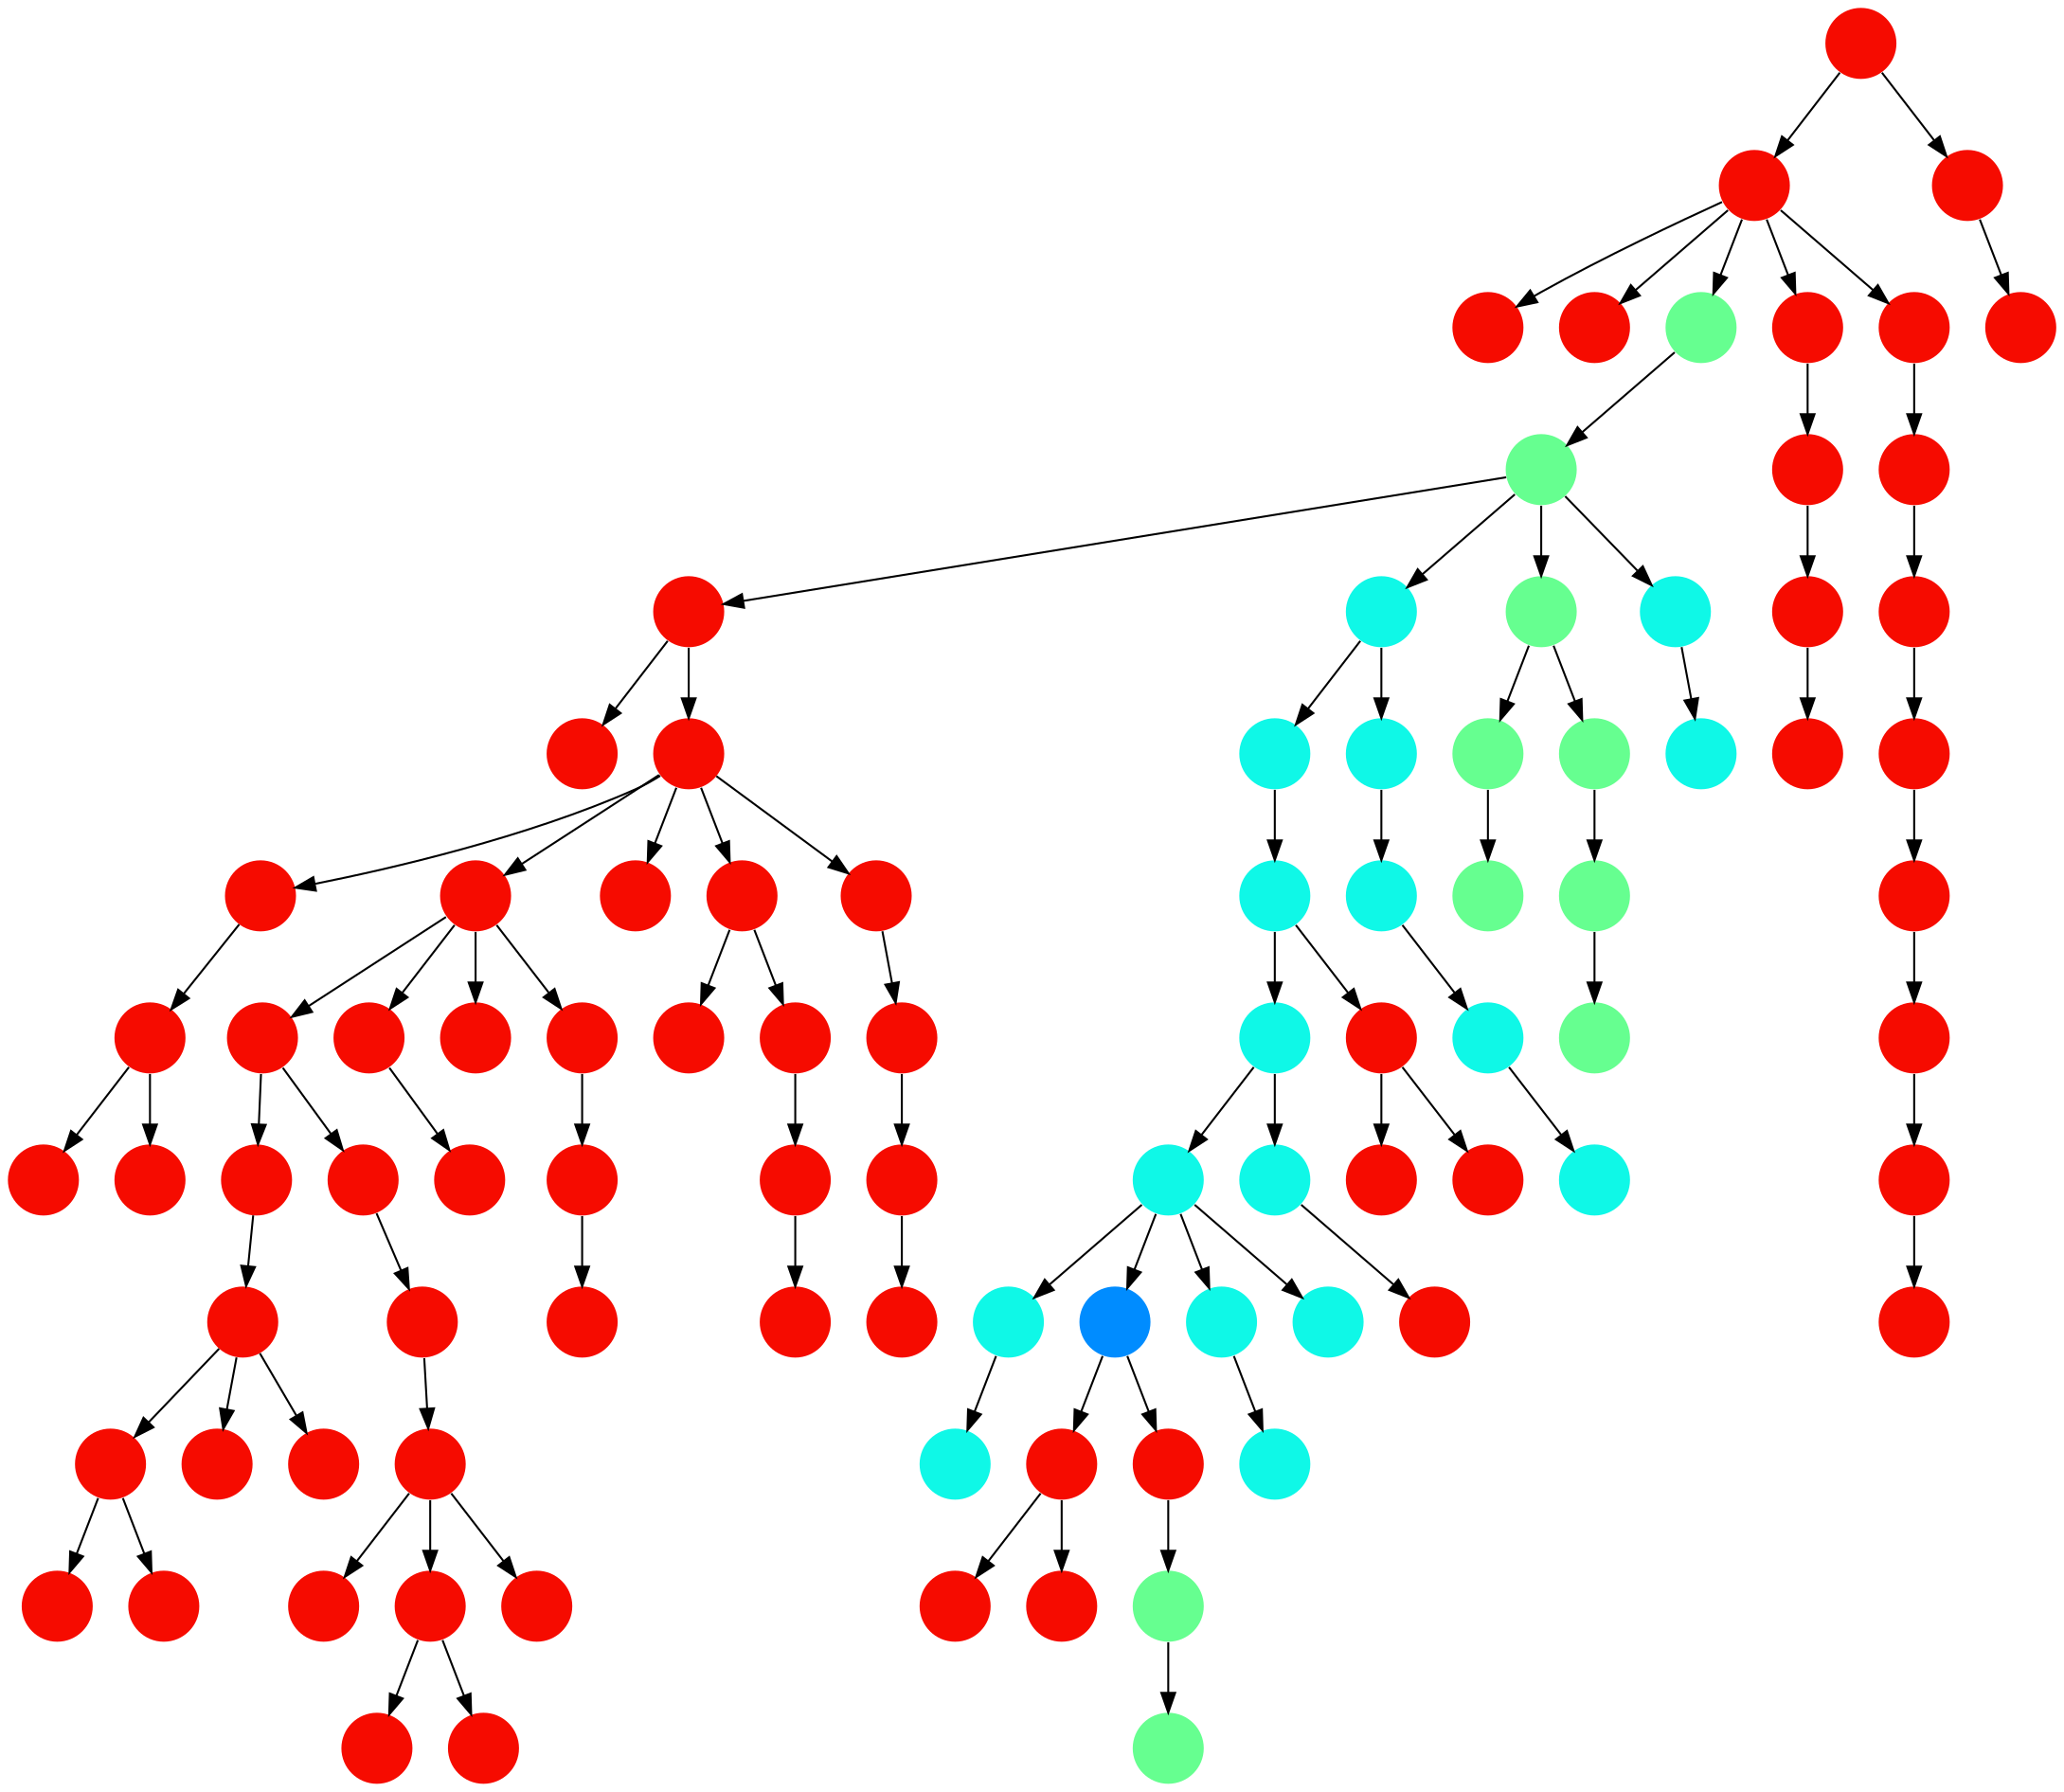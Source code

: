 digraph{
0 [tooltip = "I", penwidth = 0, style = filled, fillcolor = "#0ff8e7", shape = circle, label = ""]
1 [tooltip = "V", penwidth = 0, style = filled, fillcolor = "#f60b00", shape = circle, label = ""]
2 [tooltip = "I", penwidth = 0, style = filled, fillcolor = "#0ff8e7", shape = circle, label = ""]
3 [tooltip = "I", penwidth = 0, style = filled, fillcolor = "#0ff8e7", shape = circle, label = ""]
4 [tooltip = "V", penwidth = 0, style = filled, fillcolor = "#f60b00", shape = circle, label = ""]
5 [tooltip = "V", penwidth = 0, style = filled, fillcolor = "#f60b00", shape = circle, label = ""]
6 [tooltip = "V", penwidth = 0, style = filled, fillcolor = "#f60b00", shape = circle, label = ""]
7 [tooltip = "V", penwidth = 0, style = filled, fillcolor = "#f60b00", shape = circle, label = ""]
8 [tooltip = "G", penwidth = 0, style = filled, fillcolor = "#008cff", shape = circle, label = ""]
9 [tooltip = "I", penwidth = 0, style = filled, fillcolor = "#0ff8e7", shape = circle, label = ""]
10 [tooltip = "I", penwidth = 0, style = filled, fillcolor = "#0ff8e7", shape = circle, label = ""]
11 [tooltip = "I", penwidth = 0, style = filled, fillcolor = "#0ff8e7", shape = circle, label = ""]
12 [tooltip = "V", penwidth = 0, style = filled, fillcolor = "#f60b00", shape = circle, label = ""]
13 [tooltip = "V", penwidth = 0, style = filled, fillcolor = "#f60b00", shape = circle, label = ""]
14 [tooltip = "V", penwidth = 0, style = filled, fillcolor = "#f60b00", shape = circle, label = ""]
15 [tooltip = "V", penwidth = 0, style = filled, fillcolor = "#f60b00", shape = circle, label = ""]
16 [tooltip = "V", penwidth = 0, style = filled, fillcolor = "#f60b00", shape = circle, label = ""]
17 [tooltip = "V", penwidth = 0, style = filled, fillcolor = "#f60b00", shape = circle, label = ""]
18 [tooltip = "V", penwidth = 0, style = filled, fillcolor = "#f60b00", shape = circle, label = ""]
19 [tooltip = "V", penwidth = 0, style = filled, fillcolor = "#f60b00", shape = circle, label = ""]
20 [tooltip = "V", penwidth = 0, style = filled, fillcolor = "#f60b00", shape = circle, label = ""]
21 [tooltip = "V", penwidth = 0, style = filled, fillcolor = "#f60b00", shape = circle, label = ""]
22 [tooltip = "V", penwidth = 0, style = filled, fillcolor = "#f60b00", shape = circle, label = ""]
23 [tooltip = "V", penwidth = 0, style = filled, fillcolor = "#f60b00", shape = circle, label = ""]
24 [tooltip = "V", penwidth = 0, style = filled, fillcolor = "#f60b00", shape = circle, label = ""]
25 [tooltip = "V", penwidth = 0, style = filled, fillcolor = "#f60b00", shape = circle, label = ""]
26 [tooltip = "L", penwidth = 0, style = filled, fillcolor = "#66ff90", shape = circle, label = ""]
27 [tooltip = "V", penwidth = 0, style = filled, fillcolor = "#f60b00", shape = circle, label = ""]
28 [tooltip = "V", penwidth = 0, style = filled, fillcolor = "#f60b00", shape = circle, label = ""]
29 [tooltip = "V", penwidth = 0, style = filled, fillcolor = "#f60b00", shape = circle, label = ""]
30 [tooltip = "V", penwidth = 0, style = filled, fillcolor = "#f60b00", shape = circle, label = ""]
31 [tooltip = "L", penwidth = 0, style = filled, fillcolor = "#66ff90", shape = circle, label = ""]
32 [tooltip = "L", penwidth = 0, style = filled, fillcolor = "#66ff90", shape = circle, label = ""]
33 [tooltip = "V", penwidth = 0, style = filled, fillcolor = "#f60b00", shape = circle, label = ""]
34 [tooltip = "I", penwidth = 0, style = filled, fillcolor = "#0ff8e7", shape = circle, label = ""]
35 [tooltip = "L", penwidth = 0, style = filled, fillcolor = "#66ff90", shape = circle, label = ""]
36 [tooltip = "V", penwidth = 0, style = filled, fillcolor = "#f60b00", shape = circle, label = ""]
37 [tooltip = "V", penwidth = 0, style = filled, fillcolor = "#f60b00", shape = circle, label = ""]
38 [tooltip = "V", penwidth = 0, style = filled, fillcolor = "#f60b00", shape = circle, label = ""]
39 [tooltip = "V", penwidth = 0, style = filled, fillcolor = "#f60b00", shape = circle, label = ""]
40 [tooltip = "V", penwidth = 0, style = filled, fillcolor = "#f60b00", shape = circle, label = ""]
41 [tooltip = "V", penwidth = 0, style = filled, fillcolor = "#f60b00", shape = circle, label = ""]
42 [tooltip = "L", penwidth = 0, style = filled, fillcolor = "#66ff90", shape = circle, label = ""]
43 [tooltip = "L", penwidth = 0, style = filled, fillcolor = "#66ff90", shape = circle, label = ""]
44 [tooltip = "V", penwidth = 0, style = filled, fillcolor = "#f60b00", shape = circle, label = ""]
45 [tooltip = "V", penwidth = 0, style = filled, fillcolor = "#f60b00", shape = circle, label = ""]
46 [tooltip = "V", penwidth = 0, style = filled, fillcolor = "#f60b00", shape = circle, label = ""]
47 [tooltip = "V", penwidth = 0, style = filled, fillcolor = "#f60b00", shape = circle, label = ""]
48 [tooltip = "I", penwidth = 0, style = filled, fillcolor = "#0ff8e7", shape = circle, label = ""]
49 [tooltip = "V", penwidth = 0, style = filled, fillcolor = "#f60b00", shape = circle, label = ""]
50 [tooltip = "I", penwidth = 0, style = filled, fillcolor = "#0ff8e7", shape = circle, label = ""]
51 [tooltip = "I", penwidth = 0, style = filled, fillcolor = "#0ff8e7", shape = circle, label = ""]
52 [tooltip = "I", penwidth = 0, style = filled, fillcolor = "#0ff8e7", shape = circle, label = ""]
53 [tooltip = "I", penwidth = 0, style = filled, fillcolor = "#0ff8e7", shape = circle, label = ""]
54 [tooltip = "V", penwidth = 0, style = filled, fillcolor = "#f60b00", shape = circle, label = ""]
55 [tooltip = "L", penwidth = 0, style = filled, fillcolor = "#66ff90", shape = circle, label = ""]
56 [tooltip = "V", penwidth = 0, style = filled, fillcolor = "#f60b00", shape = circle, label = ""]
57 [tooltip = "V", penwidth = 0, style = filled, fillcolor = "#f60b00", shape = circle, label = ""]
58 [tooltip = "V", penwidth = 0, style = filled, fillcolor = "#f60b00", shape = circle, label = ""]
59 [tooltip = "V", penwidth = 0, style = filled, fillcolor = "#f60b00", shape = circle, label = ""]
60 [tooltip = "V", penwidth = 0, style = filled, fillcolor = "#f60b00", shape = circle, label = ""]
61 [tooltip = "V", penwidth = 0, style = filled, fillcolor = "#f60b00", shape = circle, label = ""]
62 [tooltip = "V", penwidth = 0, style = filled, fillcolor = "#f60b00", shape = circle, label = ""]
63 [tooltip = "V", penwidth = 0, style = filled, fillcolor = "#f60b00", shape = circle, label = ""]
64 [tooltip = "V", penwidth = 0, style = filled, fillcolor = "#f60b00", shape = circle, label = ""]
65 [tooltip = "V", penwidth = 0, style = filled, fillcolor = "#f60b00", shape = circle, label = ""]
66 [tooltip = "V", penwidth = 0, style = filled, fillcolor = "#f60b00", shape = circle, label = ""]
67 [tooltip = "V", penwidth = 0, style = filled, fillcolor = "#f60b00", shape = circle, label = ""]
68 [tooltip = "V", penwidth = 0, style = filled, fillcolor = "#f60b00", shape = circle, label = ""]
69 [tooltip = "V", penwidth = 0, style = filled, fillcolor = "#f60b00", shape = circle, label = ""]
70 [tooltip = "V", penwidth = 0, style = filled, fillcolor = "#f60b00", shape = circle, label = ""]
71 [tooltip = "V", penwidth = 0, style = filled, fillcolor = "#f60b00", shape = circle, label = ""]
72 [tooltip = "V", penwidth = 0, style = filled, fillcolor = "#f60b00", shape = circle, label = ""]
73 [tooltip = "V", penwidth = 0, style = filled, fillcolor = "#f60b00", shape = circle, label = ""]
74 [tooltip = "V", penwidth = 0, style = filled, fillcolor = "#f60b00", shape = circle, label = ""]
75 [tooltip = "V", penwidth = 0, style = filled, fillcolor = "#f60b00", shape = circle, label = ""]
76 [tooltip = "V", penwidth = 0, style = filled, fillcolor = "#f60b00", shape = circle, label = ""]
77 [tooltip = "V", penwidth = 0, style = filled, fillcolor = "#f60b00", shape = circle, label = ""]
78 [tooltip = "L", penwidth = 0, style = filled, fillcolor = "#66ff90", shape = circle, label = ""]
79 [tooltip = "L", penwidth = 0, style = filled, fillcolor = "#66ff90", shape = circle, label = ""]
80 [tooltip = "V", penwidth = 0, style = filled, fillcolor = "#f60b00", shape = circle, label = ""]
81 [tooltip = "V", penwidth = 0, style = filled, fillcolor = "#f60b00", shape = circle, label = ""]
82 [tooltip = "I", penwidth = 0, style = filled, fillcolor = "#0ff8e7", shape = circle, label = ""]
83 [tooltip = "I", penwidth = 0, style = filled, fillcolor = "#0ff8e7", shape = circle, label = ""]
84 [tooltip = "V", penwidth = 0, style = filled, fillcolor = "#f60b00", shape = circle, label = ""]
85 [tooltip = "L", penwidth = 0, style = filled, fillcolor = "#66ff90", shape = circle, label = ""]
86 [tooltip = "I", penwidth = 0, style = filled, fillcolor = "#0ff8e7", shape = circle, label = ""]
87 [tooltip = "V", penwidth = 0, style = filled, fillcolor = "#f60b00", shape = circle, label = ""]
88 [tooltip = "V", penwidth = 0, style = filled, fillcolor = "#f60b00", shape = circle, label = ""]
89 [tooltip = "V", penwidth = 0, style = filled, fillcolor = "#f60b00", shape = circle, label = ""]
90 [tooltip = "I", penwidth = 0, style = filled, fillcolor = "#0ff8e7", shape = circle, label = ""]
91 [tooltip = "V", penwidth = 0, style = filled, fillcolor = "#f60b00", shape = circle, label = ""]
92 [tooltip = "V", penwidth = 0, style = filled, fillcolor = "#f60b00", shape = circle, label = ""]
93 [tooltip = "I", penwidth = 0, style = filled, fillcolor = "#0ff8e7", shape = circle, label = ""]
12 -> 1
86 -> 90
83 -> 86
56 -> 65
54 -> 55
49 -> 78
54 -> 13
19 -> 29
47 -> 38
46 -> 45
54 -> 61
9 -> 52
8 -> 12
71 -> 6
18 -> 91
5 -> 14
32 -> 31
44 -> 77
60 -> 46
44 -> 41
58 -> 59
37 -> 81
16 -> 72
22 -> 16
88 -> 87
10 -> 9
26 -> 50
16 -> 23
72 -> 71
68 -> 66
93 -> 4
70 -> 69
34 -> 82
9 -> 2
89 -> 88
12 -> 64
11 -> 3
26 -> 34
24 -> 25
59 -> 60
33 -> 84
65 -> 63
23 -> 80
9 -> 8
40 -> 74
57 -> 89
82 -> 83
45 -> 40
16 -> 17
3 -> 10
17 -> 33
6 -> 62
70 -> 67
33 -> 73
55 -> 26
10 -> 93
3 -> 37
16 -> 70
42 -> 43
26 -> 35
23 -> 20
85 -> 42
54 -> 28
44 -> 47
19 -> 5
50 -> 48
16 -> 27
8 -> 49
19 -> 21
61 -> 58
18 -> 92
37 -> 36
5 -> 7
34 -> 11
91 -> 19
47 -> 39
35 -> 85
23 -> 30
75 -> 44
69 -> 68
35 -> 32
9 -> 53
22 -> 15
78 -> 79
52 -> 51
56 -> 54
80 -> 24
54 -> 57
20 -> 76
92 -> 75
26 -> 22
2 -> 0
23 -> 18
}